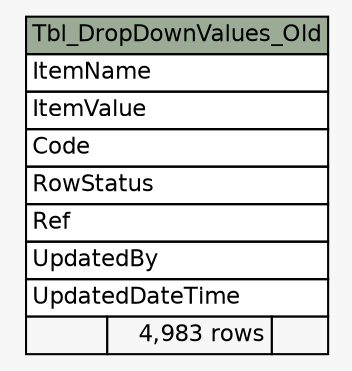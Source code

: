 // dot 2.38.0 on Windows 10 10.0
// SchemaSpy rev 590
digraph "Tbl_DropDownValues_Old" {
  graph [
    rankdir="RL"
    bgcolor="#f7f7f7"
    nodesep="0.18"
    ranksep="0.46"
    fontname="Helvetica"
    fontsize="11"
  ];
  node [
    fontname="Helvetica"
    fontsize="11"
    shape="plaintext"
  ];
  edge [
    arrowsize="0.8"
  ];
  "Tbl_DropDownValues_Old" [
    label=<
    <TABLE BORDER="0" CELLBORDER="1" CELLSPACING="0" BGCOLOR="#ffffff">
      <TR><TD COLSPAN="3" BGCOLOR="#9bab96" ALIGN="CENTER">Tbl_DropDownValues_Old</TD></TR>
      <TR><TD PORT="ItemName" COLSPAN="3" ALIGN="LEFT">ItemName</TD></TR>
      <TR><TD PORT="ItemValue" COLSPAN="3" ALIGN="LEFT">ItemValue</TD></TR>
      <TR><TD PORT="Code" COLSPAN="3" ALIGN="LEFT">Code</TD></TR>
      <TR><TD PORT="RowStatus" COLSPAN="3" ALIGN="LEFT">RowStatus</TD></TR>
      <TR><TD PORT="Ref" COLSPAN="3" ALIGN="LEFT">Ref</TD></TR>
      <TR><TD PORT="UpdatedBy" COLSPAN="3" ALIGN="LEFT">UpdatedBy</TD></TR>
      <TR><TD PORT="UpdatedDateTime" COLSPAN="3" ALIGN="LEFT">UpdatedDateTime</TD></TR>
      <TR><TD ALIGN="LEFT" BGCOLOR="#f7f7f7">  </TD><TD ALIGN="RIGHT" BGCOLOR="#f7f7f7">4,983 rows</TD><TD ALIGN="RIGHT" BGCOLOR="#f7f7f7">  </TD></TR>
    </TABLE>>
    URL="tables/Tbl_DropDownValues_Old.html"
    tooltip="Tbl_DropDownValues_Old"
  ];
}
